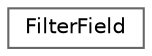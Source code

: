 digraph "Graphical Class Hierarchy"
{
 // LATEX_PDF_SIZE
  bgcolor="transparent";
  edge [fontname=Helvetica,fontsize=10,labelfontname=Helvetica,labelfontsize=10];
  node [fontname=Helvetica,fontsize=10,shape=box,height=0.2,width=0.4];
  rankdir="LR";
  Node0 [id="Node000000",label="FilterField",height=0.2,width=0.4,color="grey40", fillcolor="white", style="filled",URL="$classFoam_1_1PatchFunction1Types_1_1FilterField.html",tooltip="The FilterField helper class provides a multi-sweep median filter for a Field of data associated with..."];
}
